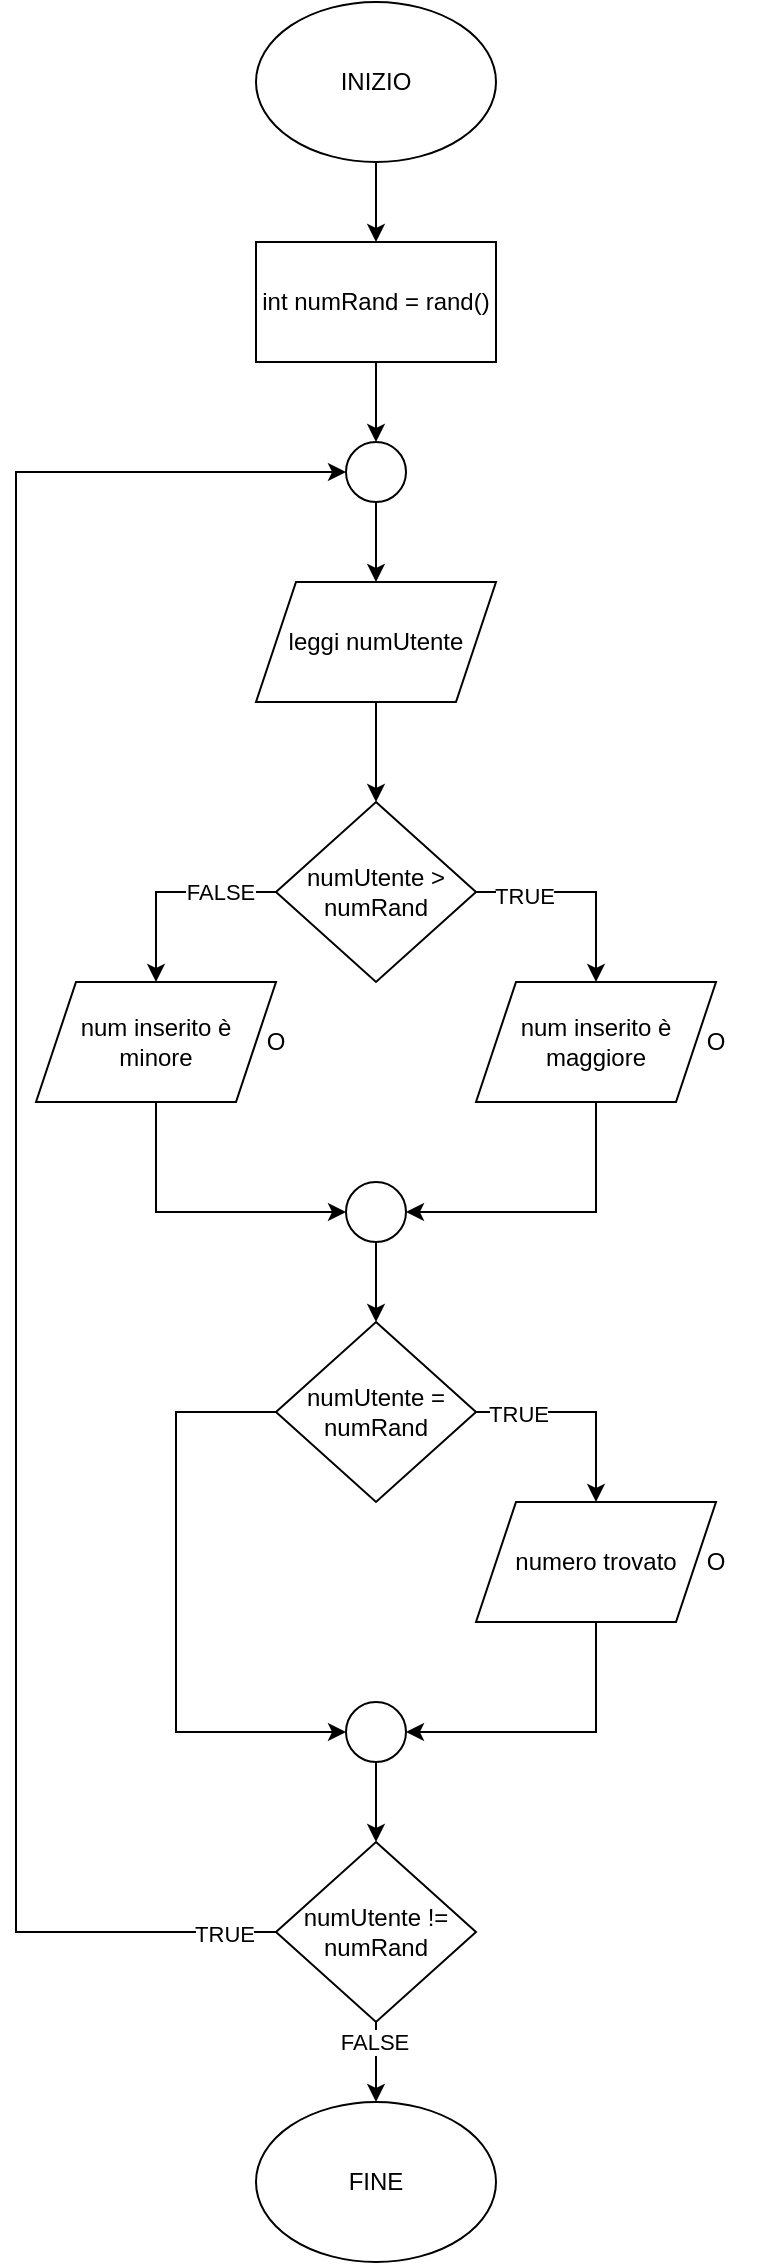 <mxfile version="21.1.2" type="device">
  <diagram name="Pagina-1" id="cI7e_-bEisUAS7AqgoMQ">
    <mxGraphModel dx="712" dy="835" grid="1" gridSize="10" guides="1" tooltips="1" connect="1" arrows="1" fold="1" page="1" pageScale="1" pageWidth="827" pageHeight="1169" math="0" shadow="0">
      <root>
        <mxCell id="0" />
        <mxCell id="1" parent="0" />
        <mxCell id="f2GFeyO7EozL3WFQbSGw-1" value="INIZIO" style="ellipse;whiteSpace=wrap;html=1;" vertex="1" parent="1">
          <mxGeometry x="310" y="20" width="120" height="80" as="geometry" />
        </mxCell>
        <mxCell id="f2GFeyO7EozL3WFQbSGw-2" value="" style="endArrow=classic;html=1;rounded=0;exitX=0.5;exitY=1;exitDx=0;exitDy=0;entryX=0.5;entryY=0;entryDx=0;entryDy=0;" edge="1" parent="1" source="f2GFeyO7EozL3WFQbSGw-1" target="f2GFeyO7EozL3WFQbSGw-4">
          <mxGeometry width="50" height="50" relative="1" as="geometry">
            <mxPoint x="370" y="390" as="sourcePoint" />
            <mxPoint x="370" y="140" as="targetPoint" />
          </mxGeometry>
        </mxCell>
        <mxCell id="f2GFeyO7EozL3WFQbSGw-3" value="leggi numUtente" style="shape=parallelogram;perimeter=parallelogramPerimeter;whiteSpace=wrap;html=1;fixedSize=1;" vertex="1" parent="1">
          <mxGeometry x="310" y="310" width="120" height="60" as="geometry" />
        </mxCell>
        <mxCell id="f2GFeyO7EozL3WFQbSGw-4" value="int numRand = rand()" style="rounded=0;whiteSpace=wrap;html=1;" vertex="1" parent="1">
          <mxGeometry x="310" y="140" width="120" height="60" as="geometry" />
        </mxCell>
        <mxCell id="f2GFeyO7EozL3WFQbSGw-5" value="" style="endArrow=classic;html=1;rounded=0;exitX=0.5;exitY=1;exitDx=0;exitDy=0;entryX=0.5;entryY=0;entryDx=0;entryDy=0;" edge="1" parent="1" source="f2GFeyO7EozL3WFQbSGw-4" target="f2GFeyO7EozL3WFQbSGw-6">
          <mxGeometry width="50" height="50" relative="1" as="geometry">
            <mxPoint x="370" y="390" as="sourcePoint" />
            <mxPoint x="370" y="250" as="targetPoint" />
          </mxGeometry>
        </mxCell>
        <mxCell id="f2GFeyO7EozL3WFQbSGw-6" value="" style="ellipse;whiteSpace=wrap;html=1;aspect=fixed;" vertex="1" parent="1">
          <mxGeometry x="355" y="240" width="30" height="30" as="geometry" />
        </mxCell>
        <mxCell id="f2GFeyO7EozL3WFQbSGw-7" value="" style="endArrow=classic;html=1;rounded=0;exitX=0.5;exitY=1;exitDx=0;exitDy=0;entryX=0.5;entryY=0;entryDx=0;entryDy=0;" edge="1" parent="1" source="f2GFeyO7EozL3WFQbSGw-6" target="f2GFeyO7EozL3WFQbSGw-3">
          <mxGeometry width="50" height="50" relative="1" as="geometry">
            <mxPoint x="370" y="390" as="sourcePoint" />
            <mxPoint x="370" y="300" as="targetPoint" />
          </mxGeometry>
        </mxCell>
        <mxCell id="f2GFeyO7EozL3WFQbSGw-8" value="numUtente &amp;gt; numRand" style="rhombus;whiteSpace=wrap;html=1;" vertex="1" parent="1">
          <mxGeometry x="320" y="420" width="100" height="90" as="geometry" />
        </mxCell>
        <mxCell id="f2GFeyO7EozL3WFQbSGw-9" value="" style="endArrow=classic;html=1;rounded=0;exitX=0.5;exitY=1;exitDx=0;exitDy=0;entryX=0.5;entryY=0;entryDx=0;entryDy=0;" edge="1" parent="1" source="f2GFeyO7EozL3WFQbSGw-3" target="f2GFeyO7EozL3WFQbSGw-8">
          <mxGeometry width="50" height="50" relative="1" as="geometry">
            <mxPoint x="370" y="490" as="sourcePoint" />
            <mxPoint x="420" y="440" as="targetPoint" />
          </mxGeometry>
        </mxCell>
        <mxCell id="f2GFeyO7EozL3WFQbSGw-10" value="" style="endArrow=classic;html=1;rounded=0;exitX=1;exitY=0.5;exitDx=0;exitDy=0;entryX=0.5;entryY=0;entryDx=0;entryDy=0;" edge="1" parent="1" source="f2GFeyO7EozL3WFQbSGw-8" target="f2GFeyO7EozL3WFQbSGw-12">
          <mxGeometry width="50" height="50" relative="1" as="geometry">
            <mxPoint x="370" y="490" as="sourcePoint" />
            <mxPoint x="520" y="470" as="targetPoint" />
            <Array as="points">
              <mxPoint x="480" y="465" />
            </Array>
          </mxGeometry>
        </mxCell>
        <mxCell id="f2GFeyO7EozL3WFQbSGw-11" value="TRUE" style="edgeLabel;html=1;align=center;verticalAlign=middle;resizable=0;points=[];" vertex="1" connectable="0" parent="f2GFeyO7EozL3WFQbSGw-10">
          <mxGeometry x="-0.542" y="-2" relative="1" as="geometry">
            <mxPoint as="offset" />
          </mxGeometry>
        </mxCell>
        <mxCell id="f2GFeyO7EozL3WFQbSGw-12" value="num inserito è maggiore" style="shape=parallelogram;perimeter=parallelogramPerimeter;whiteSpace=wrap;html=1;fixedSize=1;" vertex="1" parent="1">
          <mxGeometry x="420" y="510" width="120" height="60" as="geometry" />
        </mxCell>
        <mxCell id="f2GFeyO7EozL3WFQbSGw-13" value="O" style="text;html=1;strokeColor=none;fillColor=none;align=center;verticalAlign=middle;whiteSpace=wrap;rounded=0;" vertex="1" parent="1">
          <mxGeometry x="510" y="525" width="60" height="30" as="geometry" />
        </mxCell>
        <mxCell id="f2GFeyO7EozL3WFQbSGw-14" value="" style="endArrow=classic;html=1;rounded=0;exitX=0.5;exitY=1;exitDx=0;exitDy=0;entryX=1;entryY=0.5;entryDx=0;entryDy=0;" edge="1" parent="1" source="f2GFeyO7EozL3WFQbSGw-12" target="f2GFeyO7EozL3WFQbSGw-19">
          <mxGeometry width="50" height="50" relative="1" as="geometry">
            <mxPoint x="370" y="580" as="sourcePoint" />
            <mxPoint x="480" y="620" as="targetPoint" />
            <Array as="points">
              <mxPoint x="480" y="625" />
            </Array>
          </mxGeometry>
        </mxCell>
        <mxCell id="f2GFeyO7EozL3WFQbSGw-15" value="" style="endArrow=classic;html=1;rounded=0;exitX=0;exitY=0.5;exitDx=0;exitDy=0;entryX=0.5;entryY=0;entryDx=0;entryDy=0;" edge="1" parent="1" source="f2GFeyO7EozL3WFQbSGw-8" target="f2GFeyO7EozL3WFQbSGw-17">
          <mxGeometry width="50" height="50" relative="1" as="geometry">
            <mxPoint x="370" y="580" as="sourcePoint" />
            <mxPoint x="230" y="480" as="targetPoint" />
            <Array as="points">
              <mxPoint x="260" y="465" />
            </Array>
          </mxGeometry>
        </mxCell>
        <mxCell id="f2GFeyO7EozL3WFQbSGw-16" value="FALSE" style="edgeLabel;html=1;align=center;verticalAlign=middle;resizable=0;points=[];" vertex="1" connectable="0" parent="f2GFeyO7EozL3WFQbSGw-15">
          <mxGeometry x="-0.467" relative="1" as="geometry">
            <mxPoint as="offset" />
          </mxGeometry>
        </mxCell>
        <mxCell id="f2GFeyO7EozL3WFQbSGw-17" value="num inserito è &lt;br&gt;minore" style="shape=parallelogram;perimeter=parallelogramPerimeter;whiteSpace=wrap;html=1;fixedSize=1;" vertex="1" parent="1">
          <mxGeometry x="200" y="510" width="120" height="60" as="geometry" />
        </mxCell>
        <mxCell id="f2GFeyO7EozL3WFQbSGw-18" value="" style="endArrow=classic;html=1;rounded=0;exitX=0.5;exitY=1;exitDx=0;exitDy=0;entryX=0;entryY=0.5;entryDx=0;entryDy=0;" edge="1" parent="1" source="f2GFeyO7EozL3WFQbSGw-17" target="f2GFeyO7EozL3WFQbSGw-19">
          <mxGeometry width="50" height="50" relative="1" as="geometry">
            <mxPoint x="370" y="670" as="sourcePoint" />
            <mxPoint x="420" y="620" as="targetPoint" />
            <Array as="points">
              <mxPoint x="260" y="625" />
            </Array>
          </mxGeometry>
        </mxCell>
        <mxCell id="f2GFeyO7EozL3WFQbSGw-19" value="" style="ellipse;whiteSpace=wrap;html=1;aspect=fixed;" vertex="1" parent="1">
          <mxGeometry x="355" y="610" width="30" height="30" as="geometry" />
        </mxCell>
        <mxCell id="f2GFeyO7EozL3WFQbSGw-20" value="" style="endArrow=classic;html=1;rounded=0;exitX=0.5;exitY=1;exitDx=0;exitDy=0;entryX=0.5;entryY=0;entryDx=0;entryDy=0;" edge="1" parent="1" source="f2GFeyO7EozL3WFQbSGw-19" target="f2GFeyO7EozL3WFQbSGw-21">
          <mxGeometry width="50" height="50" relative="1" as="geometry">
            <mxPoint x="380" y="750" as="sourcePoint" />
            <mxPoint x="370" y="720" as="targetPoint" />
          </mxGeometry>
        </mxCell>
        <mxCell id="f2GFeyO7EozL3WFQbSGw-21" value="numUtente = numRand" style="rhombus;whiteSpace=wrap;html=1;" vertex="1" parent="1">
          <mxGeometry x="320" y="680" width="100" height="90" as="geometry" />
        </mxCell>
        <mxCell id="f2GFeyO7EozL3WFQbSGw-22" value="" style="endArrow=classic;html=1;rounded=0;exitX=1;exitY=0.5;exitDx=0;exitDy=0;entryX=0.5;entryY=0;entryDx=0;entryDy=0;" edge="1" parent="1" source="f2GFeyO7EozL3WFQbSGw-21" target="f2GFeyO7EozL3WFQbSGw-24">
          <mxGeometry width="50" height="50" relative="1" as="geometry">
            <mxPoint x="430" y="800" as="sourcePoint" />
            <mxPoint x="550" y="730" as="targetPoint" />
            <Array as="points">
              <mxPoint x="480" y="725" />
            </Array>
          </mxGeometry>
        </mxCell>
        <mxCell id="f2GFeyO7EozL3WFQbSGw-23" value="TRUE" style="edgeLabel;html=1;align=center;verticalAlign=middle;resizable=0;points=[];" vertex="1" connectable="0" parent="f2GFeyO7EozL3WFQbSGw-22">
          <mxGeometry x="-0.599" y="-1" relative="1" as="geometry">
            <mxPoint as="offset" />
          </mxGeometry>
        </mxCell>
        <mxCell id="f2GFeyO7EozL3WFQbSGw-24" value="numero trovato" style="shape=parallelogram;perimeter=parallelogramPerimeter;whiteSpace=wrap;html=1;fixedSize=1;" vertex="1" parent="1">
          <mxGeometry x="420" y="770" width="120" height="60" as="geometry" />
        </mxCell>
        <mxCell id="f2GFeyO7EozL3WFQbSGw-25" value="O" style="text;html=1;strokeColor=none;fillColor=none;align=center;verticalAlign=middle;whiteSpace=wrap;rounded=0;" vertex="1" parent="1">
          <mxGeometry x="290" y="525" width="60" height="30" as="geometry" />
        </mxCell>
        <mxCell id="f2GFeyO7EozL3WFQbSGw-26" value="O" style="text;html=1;strokeColor=none;fillColor=none;align=center;verticalAlign=middle;whiteSpace=wrap;rounded=0;" vertex="1" parent="1">
          <mxGeometry x="510" y="785" width="60" height="30" as="geometry" />
        </mxCell>
        <mxCell id="f2GFeyO7EozL3WFQbSGw-27" value="" style="endArrow=classic;html=1;rounded=0;exitX=0.5;exitY=1;exitDx=0;exitDy=0;entryX=1;entryY=0.5;entryDx=0;entryDy=0;" edge="1" parent="1" source="f2GFeyO7EozL3WFQbSGw-24" target="f2GFeyO7EozL3WFQbSGw-28">
          <mxGeometry width="50" height="50" relative="1" as="geometry">
            <mxPoint x="370" y="770" as="sourcePoint" />
            <mxPoint x="470" y="900" as="targetPoint" />
            <Array as="points">
              <mxPoint x="480" y="885" />
            </Array>
          </mxGeometry>
        </mxCell>
        <mxCell id="f2GFeyO7EozL3WFQbSGw-28" value="" style="ellipse;whiteSpace=wrap;html=1;aspect=fixed;" vertex="1" parent="1">
          <mxGeometry x="355" y="870" width="30" height="30" as="geometry" />
        </mxCell>
        <mxCell id="f2GFeyO7EozL3WFQbSGw-29" value="" style="endArrow=classic;html=1;rounded=0;exitX=0;exitY=0.5;exitDx=0;exitDy=0;entryX=0;entryY=0.5;entryDx=0;entryDy=0;" edge="1" parent="1" source="f2GFeyO7EozL3WFQbSGw-21" target="f2GFeyO7EozL3WFQbSGw-28">
          <mxGeometry width="50" height="50" relative="1" as="geometry">
            <mxPoint x="370" y="770" as="sourcePoint" />
            <mxPoint x="420" y="720" as="targetPoint" />
            <Array as="points">
              <mxPoint x="270" y="725" />
              <mxPoint x="270" y="885" />
            </Array>
          </mxGeometry>
        </mxCell>
        <mxCell id="f2GFeyO7EozL3WFQbSGw-30" value="" style="endArrow=classic;html=1;rounded=0;exitX=0.5;exitY=1;exitDx=0;exitDy=0;entryX=0.5;entryY=0;entryDx=0;entryDy=0;" edge="1" parent="1" source="f2GFeyO7EozL3WFQbSGw-28" target="f2GFeyO7EozL3WFQbSGw-31">
          <mxGeometry width="50" height="50" relative="1" as="geometry">
            <mxPoint x="370" y="870" as="sourcePoint" />
            <mxPoint x="370" y="960" as="targetPoint" />
          </mxGeometry>
        </mxCell>
        <mxCell id="f2GFeyO7EozL3WFQbSGw-31" value="numUtente != numRand" style="rhombus;whiteSpace=wrap;html=1;" vertex="1" parent="1">
          <mxGeometry x="320" y="940" width="100" height="90" as="geometry" />
        </mxCell>
        <mxCell id="f2GFeyO7EozL3WFQbSGw-32" value="" style="endArrow=classic;html=1;rounded=0;exitX=0;exitY=0.5;exitDx=0;exitDy=0;entryX=0;entryY=0.5;entryDx=0;entryDy=0;" edge="1" parent="1" source="f2GFeyO7EozL3WFQbSGw-31" target="f2GFeyO7EozL3WFQbSGw-6">
          <mxGeometry width="50" height="50" relative="1" as="geometry">
            <mxPoint x="370" y="860" as="sourcePoint" />
            <mxPoint x="240" y="240" as="targetPoint" />
            <Array as="points">
              <mxPoint x="190" y="985" />
              <mxPoint x="190" y="255" />
            </Array>
          </mxGeometry>
        </mxCell>
        <mxCell id="f2GFeyO7EozL3WFQbSGw-33" value="TRUE" style="edgeLabel;html=1;align=center;verticalAlign=middle;resizable=0;points=[];" vertex="1" connectable="0" parent="f2GFeyO7EozL3WFQbSGw-32">
          <mxGeometry x="-0.949" y="1" relative="1" as="geometry">
            <mxPoint as="offset" />
          </mxGeometry>
        </mxCell>
        <mxCell id="f2GFeyO7EozL3WFQbSGw-34" value="" style="endArrow=classic;html=1;rounded=0;exitX=0.5;exitY=1;exitDx=0;exitDy=0;entryX=0.5;entryY=0;entryDx=0;entryDy=0;" edge="1" parent="1" source="f2GFeyO7EozL3WFQbSGw-31" target="f2GFeyO7EozL3WFQbSGw-36">
          <mxGeometry width="50" height="50" relative="1" as="geometry">
            <mxPoint x="370" y="960" as="sourcePoint" />
            <mxPoint x="380" y="1100" as="targetPoint" />
          </mxGeometry>
        </mxCell>
        <mxCell id="f2GFeyO7EozL3WFQbSGw-35" value="FALSE" style="edgeLabel;html=1;align=center;verticalAlign=middle;resizable=0;points=[];" vertex="1" connectable="0" parent="f2GFeyO7EozL3WFQbSGw-34">
          <mxGeometry x="-0.488" y="-1" relative="1" as="geometry">
            <mxPoint as="offset" />
          </mxGeometry>
        </mxCell>
        <mxCell id="f2GFeyO7EozL3WFQbSGw-36" value="FINE" style="ellipse;whiteSpace=wrap;html=1;" vertex="1" parent="1">
          <mxGeometry x="310" y="1070" width="120" height="80" as="geometry" />
        </mxCell>
      </root>
    </mxGraphModel>
  </diagram>
</mxfile>
